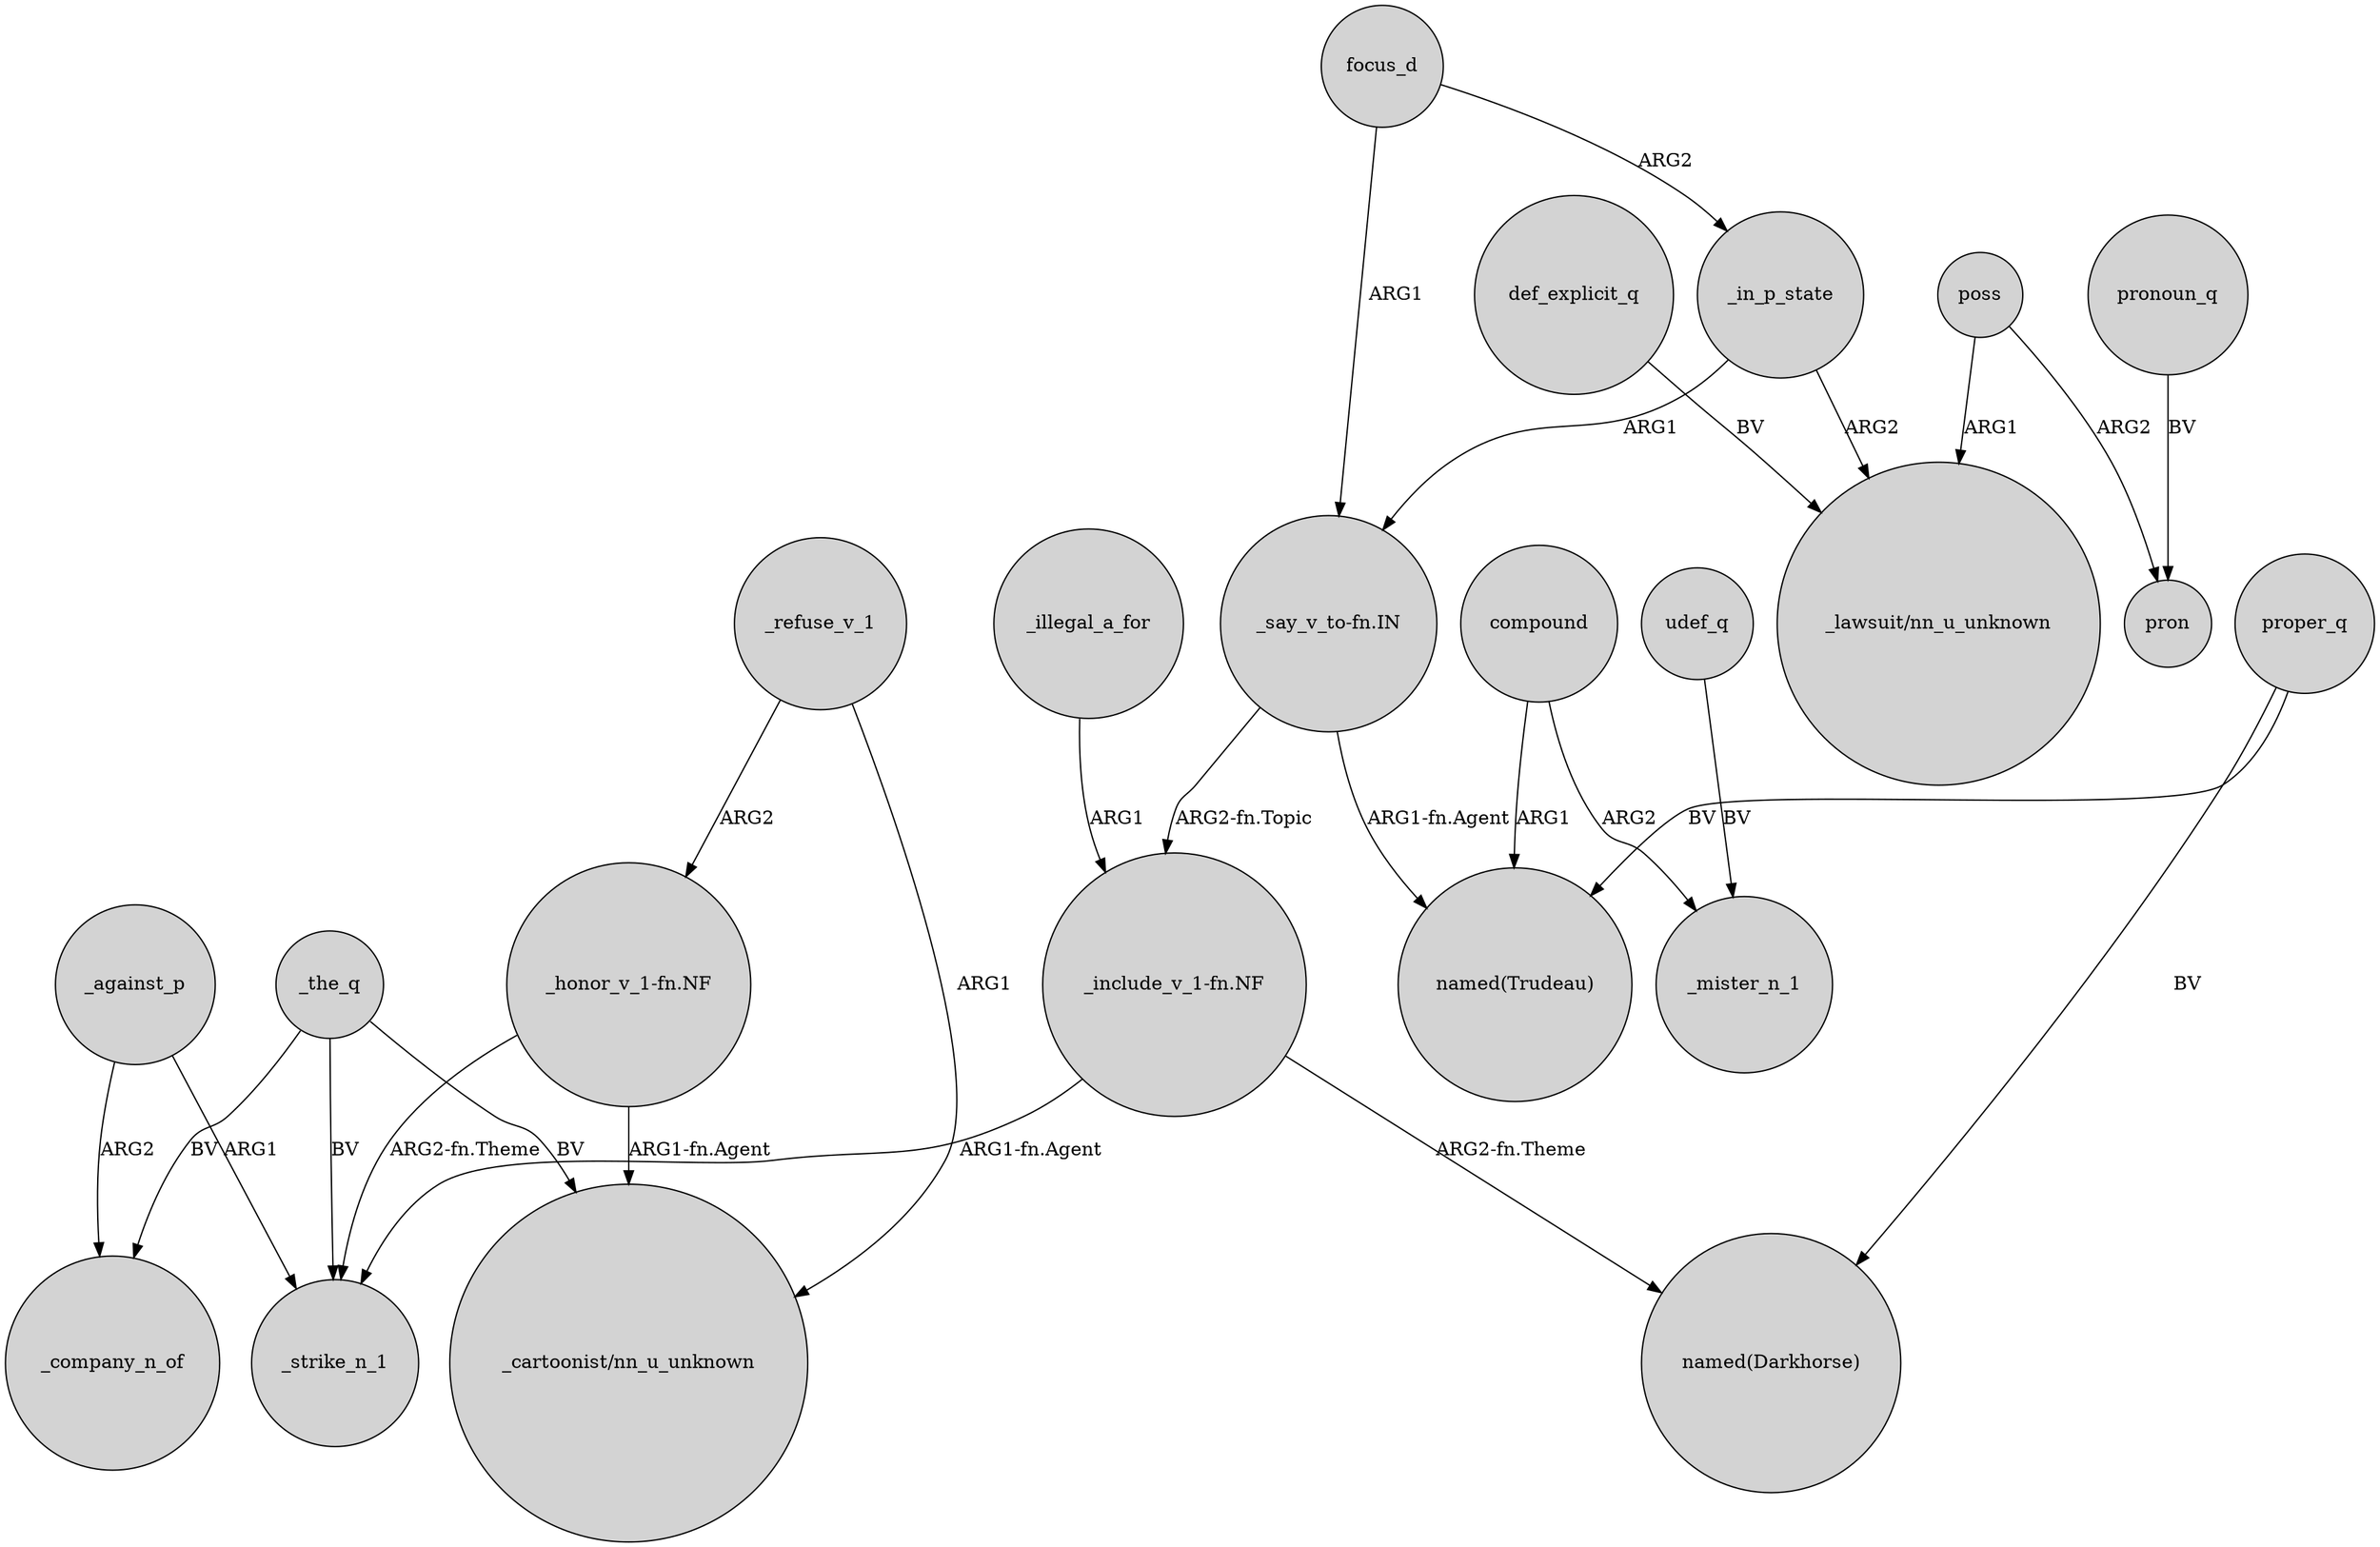 digraph {
	node [shape=circle style=filled]
	"_include_v_1-fn.NF" -> _strike_n_1 [label="ARG1-fn.Agent"]
	_against_p -> _company_n_of [label=ARG2]
	poss -> pron [label=ARG2]
	_against_p -> _strike_n_1 [label=ARG1]
	_the_q -> "_cartoonist/nn_u_unknown" [label=BV]
	"_include_v_1-fn.NF" -> "named(Darkhorse)" [label="ARG2-fn.Theme"]
	compound -> _mister_n_1 [label=ARG2]
	focus_d -> _in_p_state [label=ARG2]
	udef_q -> _mister_n_1 [label=BV]
	_the_q -> _strike_n_1 [label=BV]
	_illegal_a_for -> "_include_v_1-fn.NF" [label=ARG1]
	_the_q -> _company_n_of [label=BV]
	_refuse_v_1 -> "_honor_v_1-fn.NF" [label=ARG2]
	"_honor_v_1-fn.NF" -> "_cartoonist/nn_u_unknown" [label="ARG1-fn.Agent"]
	poss -> "_lawsuit/nn_u_unknown" [label=ARG1]
	pronoun_q -> pron [label=BV]
	"_say_v_to-fn.IN" -> "_include_v_1-fn.NF" [label="ARG2-fn.Topic"]
	_in_p_state -> "_lawsuit/nn_u_unknown" [label=ARG2]
	proper_q -> "named(Darkhorse)" [label=BV]
	compound -> "named(Trudeau)" [label=ARG1]
	def_explicit_q -> "_lawsuit/nn_u_unknown" [label=BV]
	_refuse_v_1 -> "_cartoonist/nn_u_unknown" [label=ARG1]
	"_honor_v_1-fn.NF" -> _strike_n_1 [label="ARG2-fn.Theme"]
	_in_p_state -> "_say_v_to-fn.IN" [label=ARG1]
	proper_q -> "named(Trudeau)" [label=BV]
	focus_d -> "_say_v_to-fn.IN" [label=ARG1]
	"_say_v_to-fn.IN" -> "named(Trudeau)" [label="ARG1-fn.Agent"]
}
